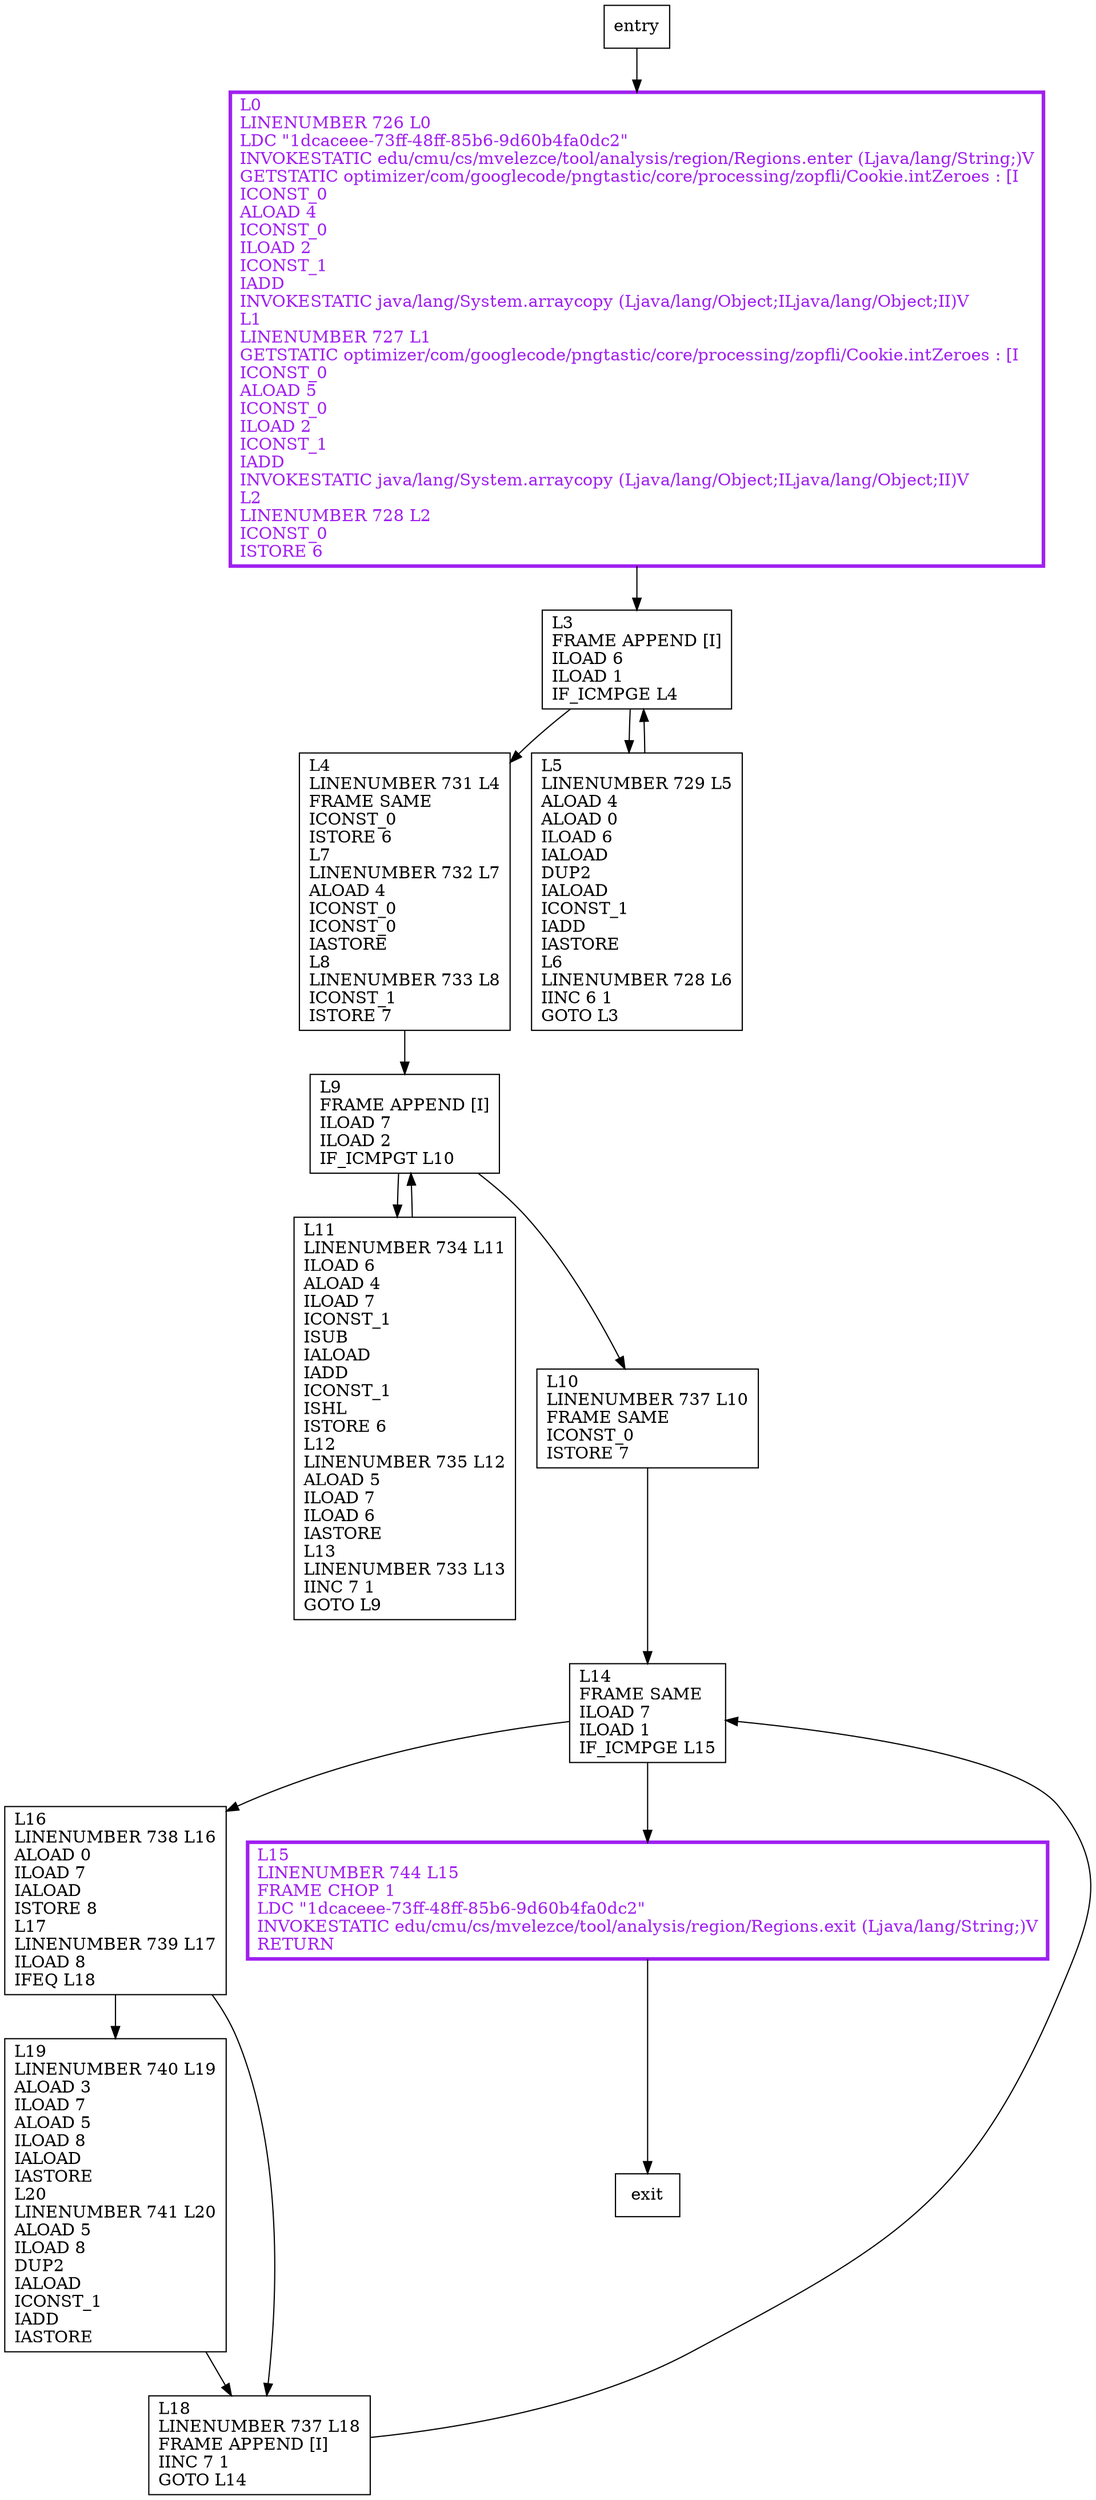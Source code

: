 digraph lengthsToSymbols {
node [shape=record];
859161369 [label="L0\lLINENUMBER 726 L0\lLDC \"1dcaceee-73ff-48ff-85b6-9d60b4fa0dc2\"\lINVOKESTATIC edu/cmu/cs/mvelezce/tool/analysis/region/Regions.enter (Ljava/lang/String;)V\lGETSTATIC optimizer/com/googlecode/pngtastic/core/processing/zopfli/Cookie.intZeroes : [I\lICONST_0\lALOAD 4\lICONST_0\lILOAD 2\lICONST_1\lIADD\lINVOKESTATIC java/lang/System.arraycopy (Ljava/lang/Object;ILjava/lang/Object;II)V\lL1\lLINENUMBER 727 L1\lGETSTATIC optimizer/com/googlecode/pngtastic/core/processing/zopfli/Cookie.intZeroes : [I\lICONST_0\lALOAD 5\lICONST_0\lILOAD 2\lICONST_1\lIADD\lINVOKESTATIC java/lang/System.arraycopy (Ljava/lang/Object;ILjava/lang/Object;II)V\lL2\lLINENUMBER 728 L2\lICONST_0\lISTORE 6\l"];
881002263 [label="L3\lFRAME APPEND [I]\lILOAD 6\lILOAD 1\lIF_ICMPGE L4\l"];
413727944 [label="L11\lLINENUMBER 734 L11\lILOAD 6\lALOAD 4\lILOAD 7\lICONST_1\lISUB\lIALOAD\lIADD\lICONST_1\lISHL\lISTORE 6\lL12\lLINENUMBER 735 L12\lALOAD 5\lILOAD 7\lILOAD 6\lIASTORE\lL13\lLINENUMBER 733 L13\lIINC 7 1\lGOTO L9\l"];
1116842874 [label="L14\lFRAME SAME\lILOAD 7\lILOAD 1\lIF_ICMPGE L15\l"];
1707772959 [label="L4\lLINENUMBER 731 L4\lFRAME SAME\lICONST_0\lISTORE 6\lL7\lLINENUMBER 732 L7\lALOAD 4\lICONST_0\lICONST_0\lIASTORE\lL8\lLINENUMBER 733 L8\lICONST_1\lISTORE 7\l"];
699611029 [label="L10\lLINENUMBER 737 L10\lFRAME SAME\lICONST_0\lISTORE 7\l"];
448486783 [label="L19\lLINENUMBER 740 L19\lALOAD 3\lILOAD 7\lALOAD 5\lILOAD 8\lIALOAD\lIASTORE\lL20\lLINENUMBER 741 L20\lALOAD 5\lILOAD 8\lDUP2\lIALOAD\lICONST_1\lIADD\lIASTORE\l"];
1144594683 [label="L5\lLINENUMBER 729 L5\lALOAD 4\lALOAD 0\lILOAD 6\lIALOAD\lDUP2\lIALOAD\lICONST_1\lIADD\lIASTORE\lL6\lLINENUMBER 728 L6\lIINC 6 1\lGOTO L3\l"];
1445088172 [label="L18\lLINENUMBER 737 L18\lFRAME APPEND [I]\lIINC 7 1\lGOTO L14\l"];
354105822 [label="L9\lFRAME APPEND [I]\lILOAD 7\lILOAD 2\lIF_ICMPGT L10\l"];
154384638 [label="L16\lLINENUMBER 738 L16\lALOAD 0\lILOAD 7\lIALOAD\lISTORE 8\lL17\lLINENUMBER 739 L17\lILOAD 8\lIFEQ L18\l"];
957099989 [label="L15\lLINENUMBER 744 L15\lFRAME CHOP 1\lLDC \"1dcaceee-73ff-48ff-85b6-9d60b4fa0dc2\"\lINVOKESTATIC edu/cmu/cs/mvelezce/tool/analysis/region/Regions.exit (Ljava/lang/String;)V\lRETURN\l"];
entry;
exit;
859161369 -> 881002263;
881002263 -> 1707772959;
881002263 -> 1144594683;
413727944 -> 354105822;
354105822 -> 413727944;
354105822 -> 699611029;
154384638 -> 448486783;
154384638 -> 1445088172;
entry -> 859161369;
1116842874 -> 154384638;
1116842874 -> 957099989;
1707772959 -> 354105822;
699611029 -> 1116842874;
448486783 -> 1445088172;
1144594683 -> 881002263;
1445088172 -> 1116842874;
957099989 -> exit;
859161369[fontcolor="purple", penwidth=3, color="purple"];
957099989[fontcolor="purple", penwidth=3, color="purple"];
}
